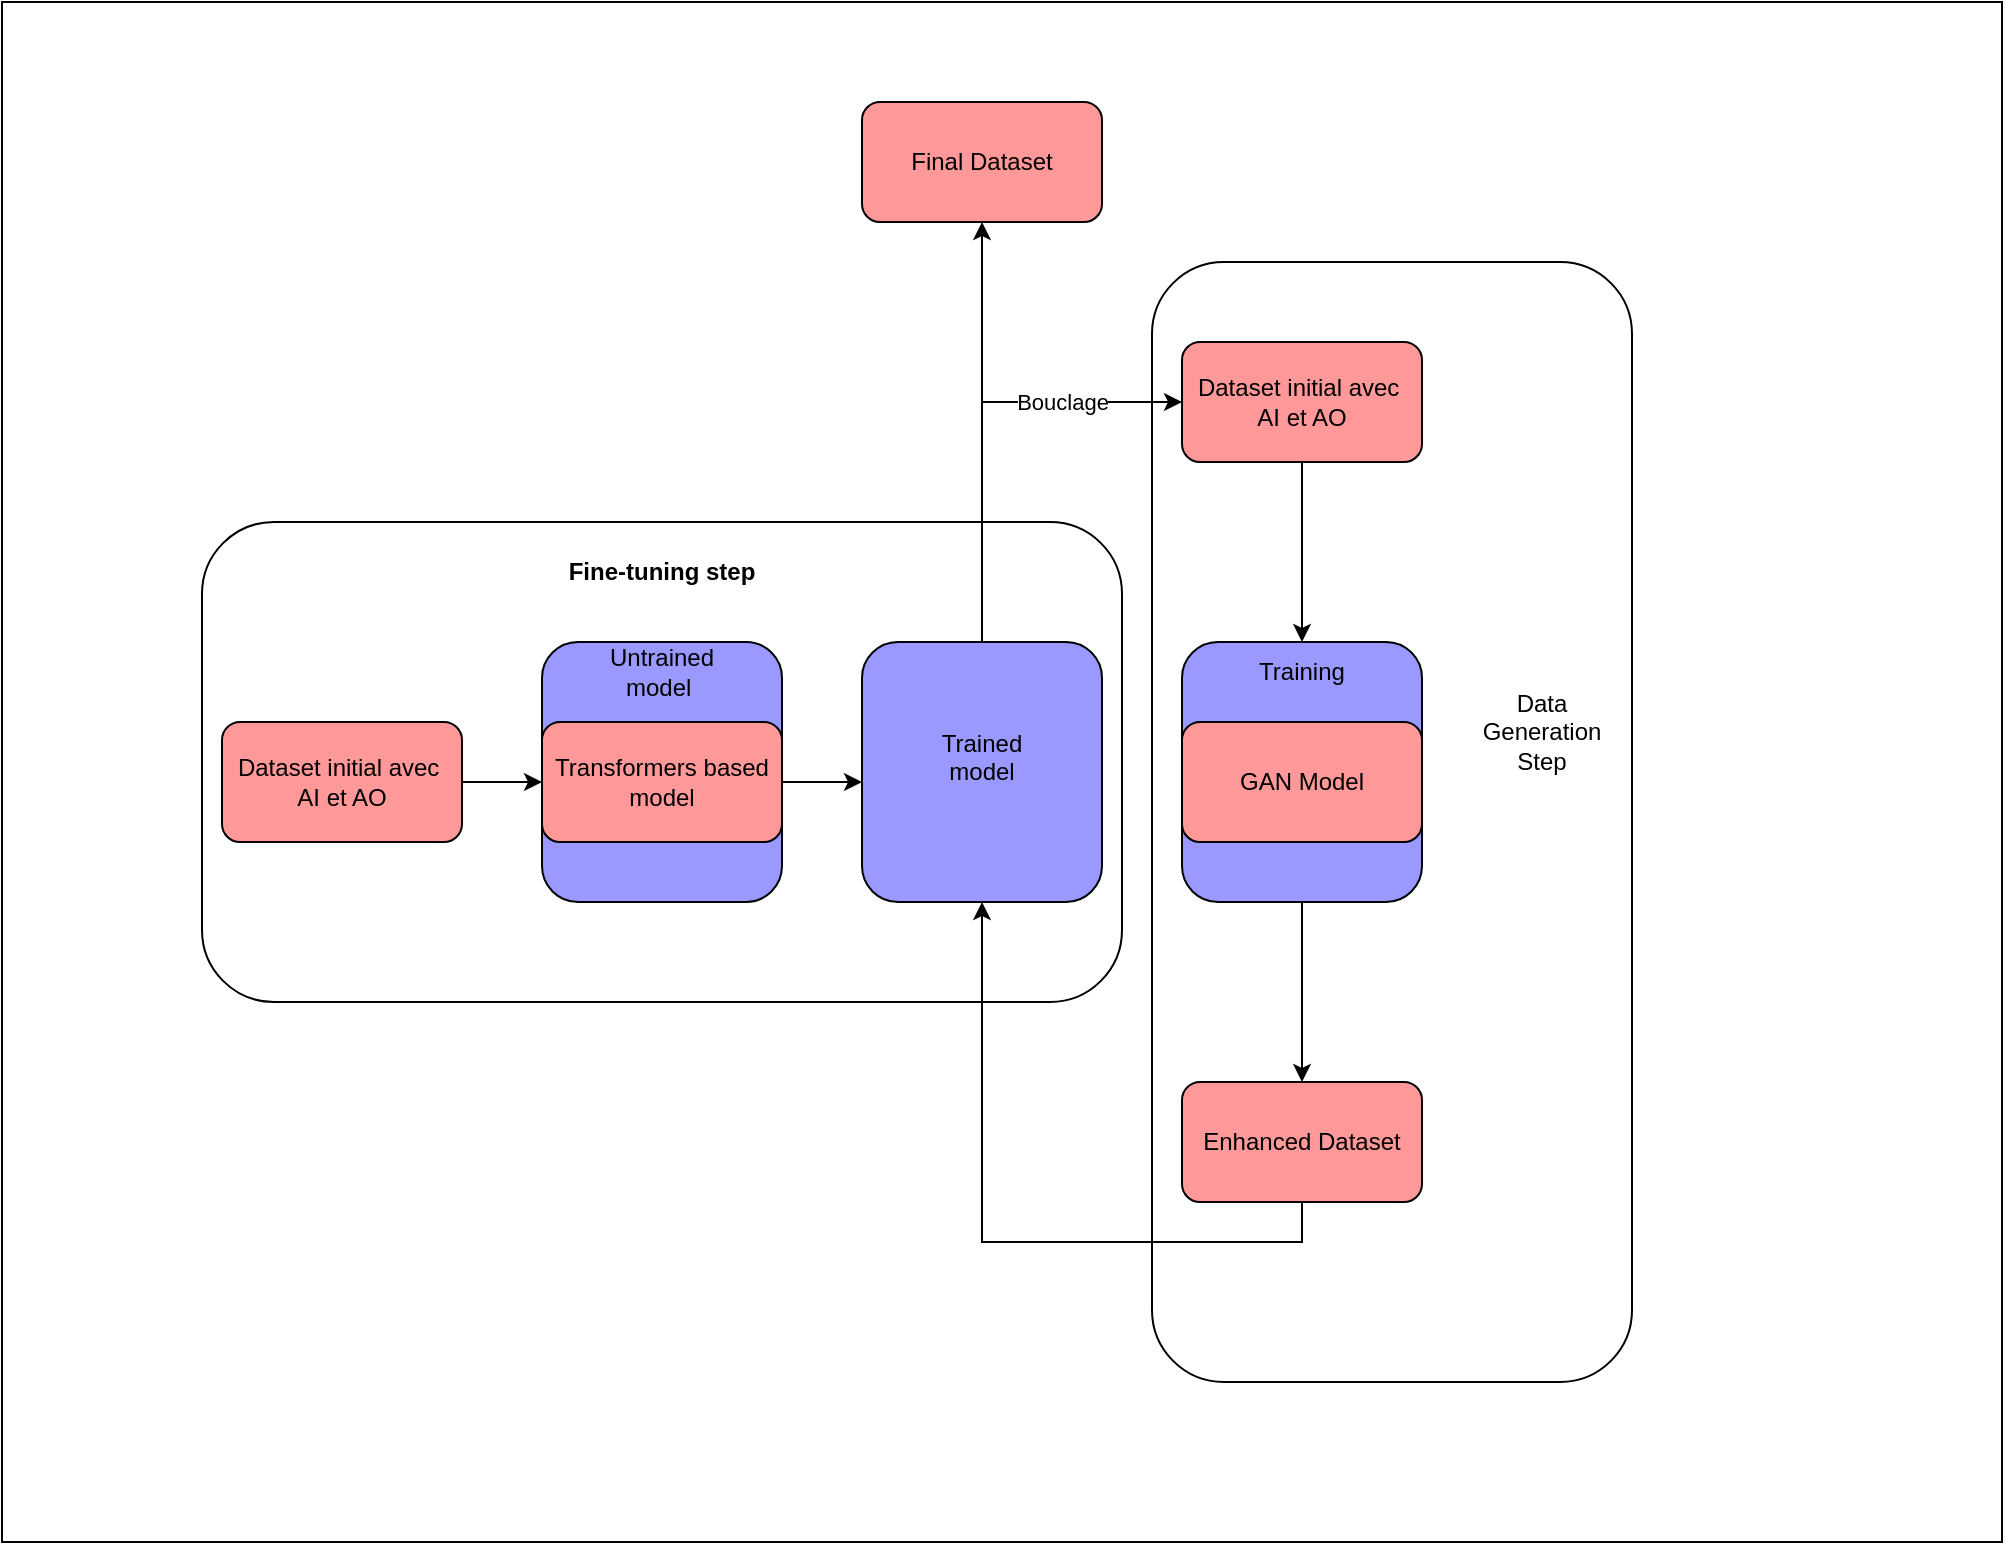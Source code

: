 <mxfile version="25.0.3">
  <diagram name="Page-1" id="3hMaIcJDUubritgtG8hw">
    <mxGraphModel dx="1674" dy="1846" grid="1" gridSize="10" guides="1" tooltips="1" connect="1" arrows="1" fold="1" page="1" pageScale="1" pageWidth="850" pageHeight="1100" math="0" shadow="0">
      <root>
        <mxCell id="0" />
        <mxCell id="1" parent="0" />
        <mxCell id="tprk2bYproSzQRIdtKUN-11" value="" style="whiteSpace=wrap;html=1;fillColor=#FFFFFF;" parent="1" vertex="1">
          <mxGeometry x="10" y="-110" width="1000" height="770" as="geometry" />
        </mxCell>
        <mxCell id="A6aKOv3Wx5MAdU-xc5Nb-18" value="" style="rounded=1;whiteSpace=wrap;html=1;fillColor=#FFFFFF;rotation=90;" vertex="1" parent="1">
          <mxGeometry x="425" y="180" width="560" height="240" as="geometry" />
        </mxCell>
        <mxCell id="A6aKOv3Wx5MAdU-xc5Nb-15" value="" style="rounded=1;whiteSpace=wrap;html=1;fillColor=#FFFFFF;" vertex="1" parent="1">
          <mxGeometry x="110" y="150" width="460" height="240" as="geometry" />
        </mxCell>
        <mxCell id="A6aKOv3Wx5MAdU-xc5Nb-12" style="edgeStyle=orthogonalEdgeStyle;rounded=0;orthogonalLoop=1;jettySize=auto;html=1;exitX=0.75;exitY=0;exitDx=0;exitDy=0;entryX=0;entryY=0.5;entryDx=0;entryDy=0;" edge="1" parent="1" source="A6aKOv3Wx5MAdU-xc5Nb-4" target="A6aKOv3Wx5MAdU-xc5Nb-2">
          <mxGeometry relative="1" as="geometry">
            <Array as="points">
              <mxPoint x="500" y="210" />
              <mxPoint x="500" y="90" />
            </Array>
          </mxGeometry>
        </mxCell>
        <mxCell id="A6aKOv3Wx5MAdU-xc5Nb-13" value="Bouclage" style="edgeLabel;html=1;align=center;verticalAlign=middle;resizable=0;points=[];" vertex="1" connectable="0" parent="A6aKOv3Wx5MAdU-xc5Nb-12">
          <mxGeometry x="0.408" y="3" relative="1" as="geometry">
            <mxPoint x="14" y="3" as="offset" />
          </mxGeometry>
        </mxCell>
        <mxCell id="A6aKOv3Wx5MAdU-xc5Nb-4" value="" style="rounded=1;whiteSpace=wrap;html=1;fillColor=#9999FF;" vertex="1" parent="1">
          <mxGeometry x="440" y="210" width="120" height="130" as="geometry" />
        </mxCell>
        <mxCell id="A6aKOv3Wx5MAdU-xc5Nb-7" value="" style="edgeStyle=orthogonalEdgeStyle;rounded=0;orthogonalLoop=1;jettySize=auto;html=1;" edge="1" parent="1" source="A6aKOv3Wx5MAdU-xc5Nb-1" target="tprk2bYproSzQRIdtKUN-6">
          <mxGeometry relative="1" as="geometry" />
        </mxCell>
        <mxCell id="A6aKOv3Wx5MAdU-xc5Nb-1" value="" style="rounded=1;whiteSpace=wrap;html=1;fillColor=#9999FF;" vertex="1" parent="1">
          <mxGeometry x="600" y="210" width="120" height="130" as="geometry" />
        </mxCell>
        <mxCell id="tprk2bYproSzQRIdtKUN-14" value="" style="rounded=1;whiteSpace=wrap;html=1;fillColor=#9999FF;" parent="1" vertex="1">
          <mxGeometry x="280" y="210" width="120" height="130" as="geometry" />
        </mxCell>
        <mxCell id="tprk2bYproSzQRIdtKUN-7" style="edgeStyle=orthogonalEdgeStyle;rounded=0;orthogonalLoop=1;jettySize=auto;html=1;exitX=1;exitY=0.5;exitDx=0;exitDy=0;entryX=0;entryY=0.5;entryDx=0;entryDy=0;" parent="1" source="tprk2bYproSzQRIdtKUN-2" target="tprk2bYproSzQRIdtKUN-3" edge="1">
          <mxGeometry relative="1" as="geometry" />
        </mxCell>
        <mxCell id="tprk2bYproSzQRIdtKUN-2" value="Dataset initial avec&amp;nbsp;&lt;div&gt;AI et AO&lt;/div&gt;" style="rounded=1;whiteSpace=wrap;html=1;fillColor=#FF9999;" parent="1" vertex="1">
          <mxGeometry x="120" y="250" width="120" height="60" as="geometry" />
        </mxCell>
        <mxCell id="tprk2bYproSzQRIdtKUN-8" style="edgeStyle=orthogonalEdgeStyle;rounded=0;orthogonalLoop=1;jettySize=auto;html=1;exitX=1;exitY=0.5;exitDx=0;exitDy=0;entryX=0;entryY=0.5;entryDx=0;entryDy=0;" parent="1" source="tprk2bYproSzQRIdtKUN-3" edge="1">
          <mxGeometry relative="1" as="geometry">
            <mxPoint x="440" y="280" as="targetPoint" />
          </mxGeometry>
        </mxCell>
        <mxCell id="tprk2bYproSzQRIdtKUN-3" value="Transformers based model" style="rounded=1;whiteSpace=wrap;html=1;fillColor=#FF9999;" parent="1" vertex="1">
          <mxGeometry x="280" y="250" width="120" height="60" as="geometry" />
        </mxCell>
        <mxCell id="tprk2bYproSzQRIdtKUN-5" value="GAN Model" style="rounded=1;whiteSpace=wrap;html=1;fillColor=#FF9999;" parent="1" vertex="1">
          <mxGeometry x="600" y="250" width="120" height="60" as="geometry" />
        </mxCell>
        <mxCell id="A6aKOv3Wx5MAdU-xc5Nb-8" style="edgeStyle=orthogonalEdgeStyle;rounded=0;orthogonalLoop=1;jettySize=auto;html=1;exitX=0.5;exitY=1;exitDx=0;exitDy=0;entryX=0.5;entryY=1;entryDx=0;entryDy=0;" edge="1" parent="1" source="tprk2bYproSzQRIdtKUN-6" target="A6aKOv3Wx5MAdU-xc5Nb-4">
          <mxGeometry relative="1" as="geometry" />
        </mxCell>
        <mxCell id="tprk2bYproSzQRIdtKUN-6" value="Enhanced Dataset" style="rounded=1;whiteSpace=wrap;html=1;fillColor=#FF9999;" parent="1" vertex="1">
          <mxGeometry x="600" y="430" width="120" height="60" as="geometry" />
        </mxCell>
        <mxCell id="tprk2bYproSzQRIdtKUN-19" value="Untrained model&amp;nbsp;" style="text;html=1;align=center;verticalAlign=middle;whiteSpace=wrap;rounded=0;" parent="1" vertex="1">
          <mxGeometry x="310" y="210" width="60" height="30" as="geometry" />
        </mxCell>
        <mxCell id="tprk2bYproSzQRIdtKUN-21" value="Training" style="text;html=1;align=center;verticalAlign=middle;whiteSpace=wrap;rounded=0;" parent="1" vertex="1">
          <mxGeometry x="630" y="210" width="60" height="30" as="geometry" />
        </mxCell>
        <mxCell id="A6aKOv3Wx5MAdU-xc5Nb-3" style="edgeStyle=orthogonalEdgeStyle;rounded=0;orthogonalLoop=1;jettySize=auto;html=1;exitX=0.5;exitY=1;exitDx=0;exitDy=0;entryX=0.5;entryY=0;entryDx=0;entryDy=0;" edge="1" parent="1" source="A6aKOv3Wx5MAdU-xc5Nb-2" target="tprk2bYproSzQRIdtKUN-21">
          <mxGeometry relative="1" as="geometry" />
        </mxCell>
        <mxCell id="A6aKOv3Wx5MAdU-xc5Nb-2" value="Dataset initial avec&amp;nbsp;&lt;div&gt;AI et AO&lt;/div&gt;" style="rounded=1;whiteSpace=wrap;html=1;fillColor=#FF9999;" vertex="1" parent="1">
          <mxGeometry x="600" y="60" width="120" height="60" as="geometry" />
        </mxCell>
        <mxCell id="A6aKOv3Wx5MAdU-xc5Nb-5" value="Trained model&lt;br&gt;&lt;div&gt;&lt;br&gt;&lt;/div&gt;" style="text;html=1;align=center;verticalAlign=middle;whiteSpace=wrap;rounded=0;" vertex="1" parent="1">
          <mxGeometry x="470" y="260" width="60" height="30" as="geometry" />
        </mxCell>
        <mxCell id="A6aKOv3Wx5MAdU-xc5Nb-9" value="Final Dataset" style="rounded=1;whiteSpace=wrap;html=1;fillColor=#FF9999;" vertex="1" parent="1">
          <mxGeometry x="440" y="-60" width="120" height="60" as="geometry" />
        </mxCell>
        <mxCell id="A6aKOv3Wx5MAdU-xc5Nb-14" value="" style="endArrow=classic;html=1;rounded=0;" edge="1" parent="1" target="A6aKOv3Wx5MAdU-xc5Nb-9">
          <mxGeometry width="50" height="50" relative="1" as="geometry">
            <mxPoint x="500" y="210" as="sourcePoint" />
            <mxPoint x="540" y="160" as="targetPoint" />
          </mxGeometry>
        </mxCell>
        <mxCell id="A6aKOv3Wx5MAdU-xc5Nb-17" value="&lt;b&gt;Fine-tuning step&lt;/b&gt;" style="text;html=1;align=center;verticalAlign=middle;whiteSpace=wrap;rounded=0;" vertex="1" parent="1">
          <mxGeometry x="250" y="160" width="180" height="30" as="geometry" />
        </mxCell>
        <mxCell id="A6aKOv3Wx5MAdU-xc5Nb-19" value="Data Generation Step" style="text;html=1;align=center;verticalAlign=middle;whiteSpace=wrap;rounded=0;" vertex="1" parent="1">
          <mxGeometry x="750" y="240" width="60" height="30" as="geometry" />
        </mxCell>
      </root>
    </mxGraphModel>
  </diagram>
</mxfile>
